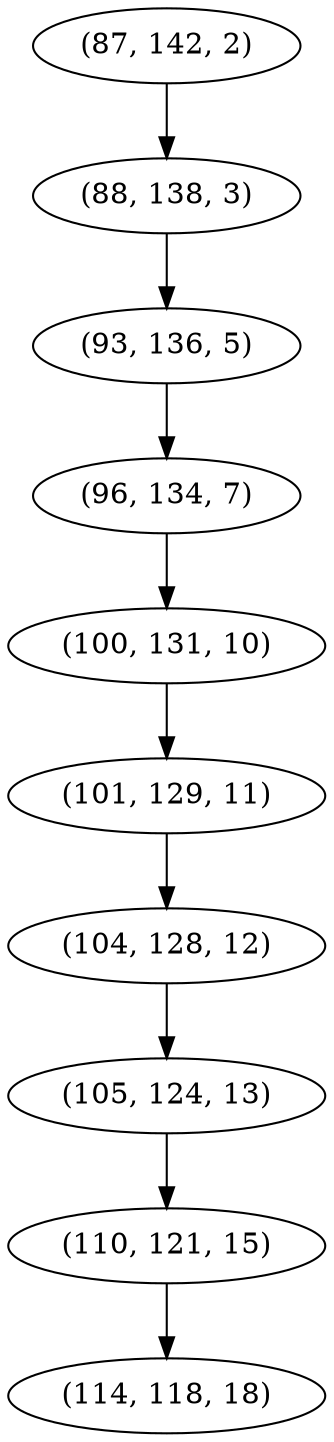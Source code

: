 digraph tree {
    "(87, 142, 2)";
    "(88, 138, 3)";
    "(93, 136, 5)";
    "(96, 134, 7)";
    "(100, 131, 10)";
    "(101, 129, 11)";
    "(104, 128, 12)";
    "(105, 124, 13)";
    "(110, 121, 15)";
    "(114, 118, 18)";
    "(87, 142, 2)" -> "(88, 138, 3)";
    "(88, 138, 3)" -> "(93, 136, 5)";
    "(93, 136, 5)" -> "(96, 134, 7)";
    "(96, 134, 7)" -> "(100, 131, 10)";
    "(100, 131, 10)" -> "(101, 129, 11)";
    "(101, 129, 11)" -> "(104, 128, 12)";
    "(104, 128, 12)" -> "(105, 124, 13)";
    "(105, 124, 13)" -> "(110, 121, 15)";
    "(110, 121, 15)" -> "(114, 118, 18)";
}
